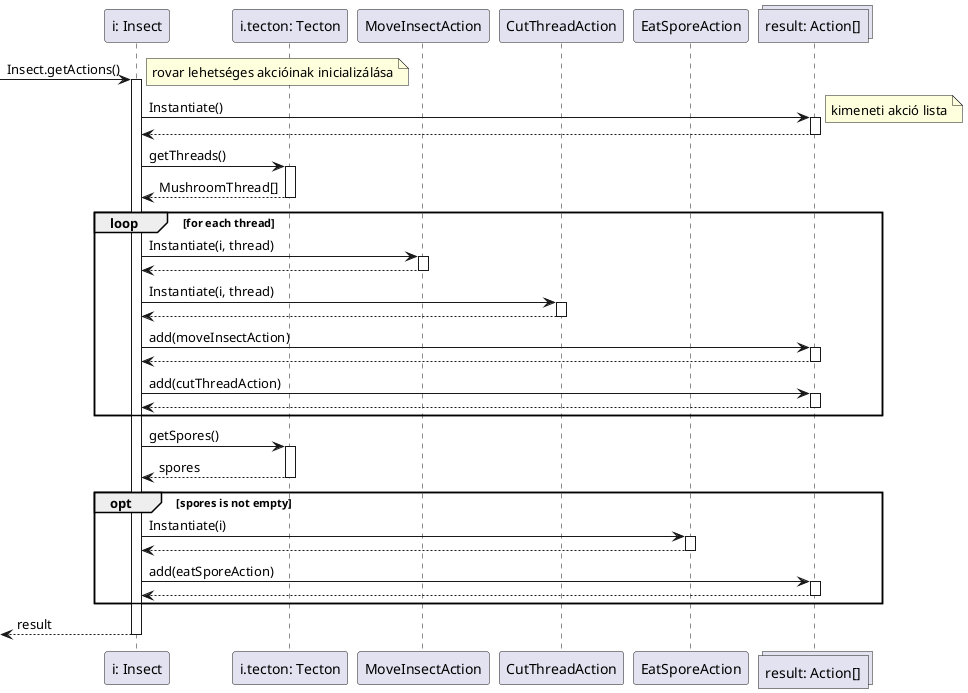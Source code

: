 @startuml Insect.getActions

participant "i: Insect" as insect
participant "i.tecton: Tecton" as tecton
participant "MoveInsectAction" as mi_action
participant "CutThreadAction" as ct_action
participant "EatSporeAction" as es_action
collections "result: Action[]" as res

-> insect: Insect.getActions()
activate insect
note right: rovar lehetséges akcióinak inicializálása

insect -> res: Instantiate()
activate res
note right: kimeneti akció lista

insect <-- res
deactivate res

insect -> tecton: getThreads()
activate tecton

insect <-- tecton: MushroomThread[]
deactivate tecton

loop for each thread

	insect -> mi_action: Instantiate(i, thread)
	activate mi_action

	insect <-- mi_action
	deactivate mi_action


	insect -> ct_action: Instantiate(i, thread)
	activate ct_action

	insect <-- ct_action
	deactivate ct_action

	insect -> res: add(moveInsectAction)
	activate res
	insect <-- res
	deactivate res

	insect -> res: add(cutThreadAction)
	activate res
	insect <-- res
	deactivate res

end

insect -> tecton: getSpores()
activate tecton

insect <-- tecton: spores
deactivate tecton

opt spores is not empty
	insect -> es_action: Instantiate(i)
	activate es_action

	insect <-- es_action
	deactivate es_action

	insect -> res: add(eatSporeAction)
	activate res
	insect <-- res
	deactivate res
end

<-- insect: result
deactivate insect

@enduml
